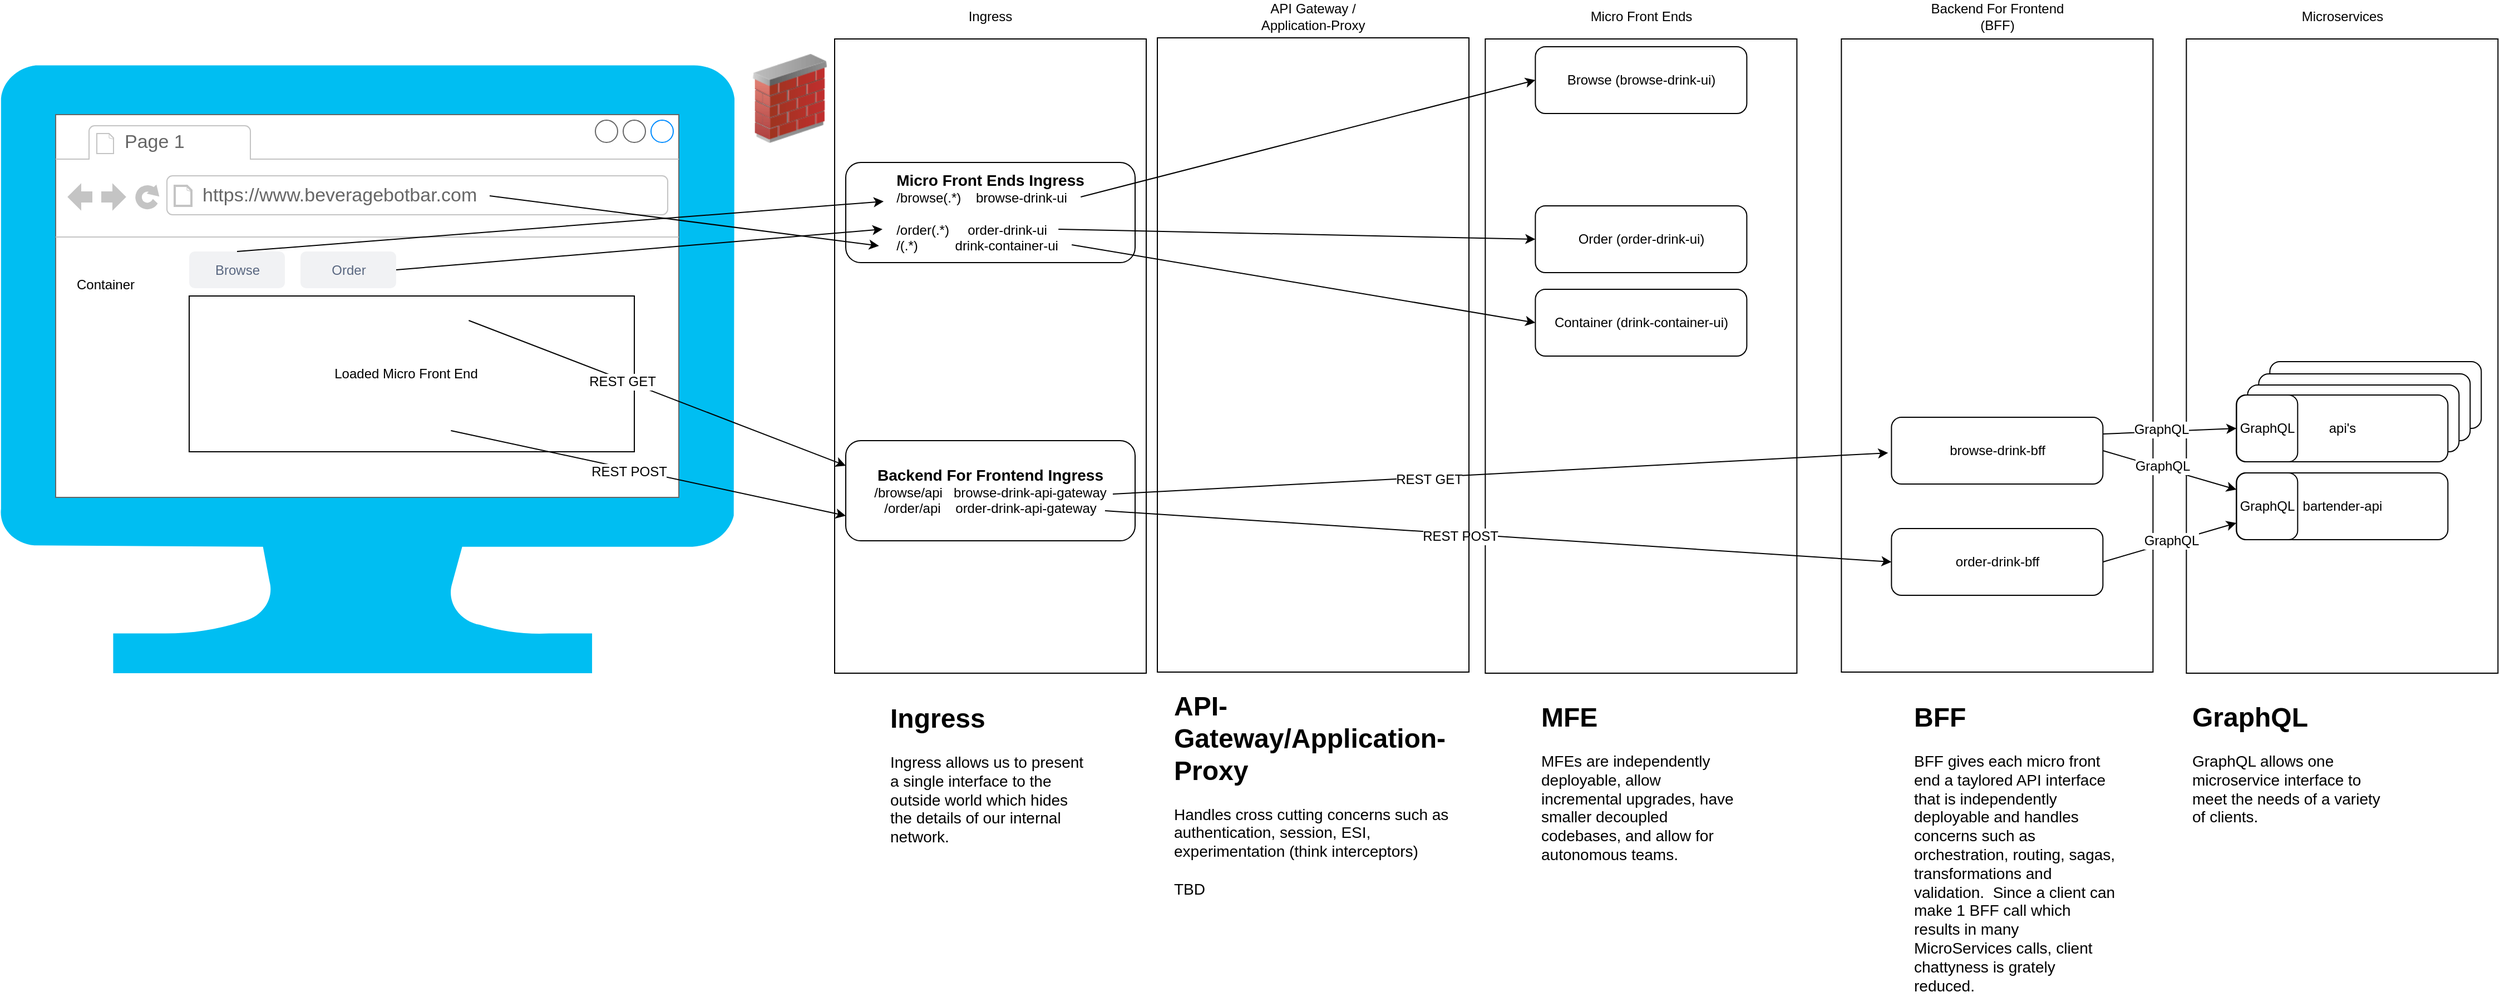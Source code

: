 <mxfile version="12.4.2" type="device" pages="1"><diagram id="H1EaQ-ePE6P2r9GaBpLr" name="Page-1"><mxGraphModel dx="4677" dy="1282" grid="1" gridSize="10" guides="1" tooltips="1" connect="1" arrows="1" fold="1" page="1" pageScale="1" pageWidth="850" pageHeight="1100" math="0" shadow="0"><root><mxCell id="0"/><mxCell id="1" parent="0"/><mxCell id="DGb2_udhmDX_GA_TcVbB-11" value="" style="rounded=1;whiteSpace=wrap;html=1;shadow=0;fillColor=#FFFFFF;" vertex="1" parent="1"><mxGeometry x="1169.68" y="340" width="190" height="60" as="geometry"/></mxCell><mxCell id="DGb2_udhmDX_GA_TcVbB-10" value="" style="rounded=1;whiteSpace=wrap;html=1;shadow=0;fillColor=#FFFFFF;" vertex="1" parent="1"><mxGeometry x="1159.68" y="351" width="190" height="60" as="geometry"/></mxCell><mxCell id="DGb2_udhmDX_GA_TcVbB-9" value="" style="rounded=1;whiteSpace=wrap;html=1;shadow=0;fillColor=#FFFFFF;" vertex="1" parent="1"><mxGeometry x="1149.68" y="361" width="190" height="60" as="geometry"/></mxCell><mxCell id="LHIeGZGg_YHj29VP-wb3-13" value="" style="verticalLabelPosition=bottom;html=1;verticalAlign=top;align=center;strokeColor=none;fillColor=#00BEF2;shape=mxgraph.azure.computer;pointerEvents=1;shadow=0;" parent="1" vertex="1"><mxGeometry x="-870" y="73" width="660" height="547" as="geometry"/></mxCell><mxCell id="LHIeGZGg_YHj29VP-wb3-23" value="" style="strokeWidth=1;shadow=0;dashed=0;align=center;html=1;shape=mxgraph.mockup.containers.browserWindow;rSize=0;fillColor=#ffffff;strokeColor=#666666;strokeColor2=#008cff;strokeColor3=#c4c4c4;mainText=,;recursiveResize=0;" parent="1" vertex="1"><mxGeometry x="-820" y="118" width="560" height="344" as="geometry"/></mxCell><mxCell id="LHIeGZGg_YHj29VP-wb3-24" value="Page 1" style="strokeWidth=1;shadow=0;dashed=0;align=center;html=1;shape=mxgraph.mockup.containers.anchor;fontSize=17;fontColor=#666666;align=left;" parent="LHIeGZGg_YHj29VP-wb3-23" vertex="1"><mxGeometry x="60" y="12" width="110" height="26" as="geometry"/></mxCell><mxCell id="LHIeGZGg_YHj29VP-wb3-25" value="https://www.beveragebotbar.com" style="strokeWidth=1;shadow=0;dashed=0;align=center;html=1;shape=mxgraph.mockup.containers.anchor;rSize=0;fontSize=17;fontColor=#666666;align=left;" parent="LHIeGZGg_YHj29VP-wb3-23" vertex="1"><mxGeometry x="130" y="60" width="250" height="26" as="geometry"/></mxCell><mxCell id="LHIeGZGg_YHj29VP-wb3-27" value="Browse" style="rounded=1;fillColor=#F1F2F4;strokeColor=none;html=1;fontColor=#596780;align=center;verticalAlign=middle;fontStyle=0;fontSize=12;shadow=0;" parent="LHIeGZGg_YHj29VP-wb3-23" vertex="1"><mxGeometry x="120" y="123" width="86" height="33" as="geometry"/></mxCell><mxCell id="LHIeGZGg_YHj29VP-wb3-32" value="Order" style="rounded=1;fillColor=#F1F2F4;strokeColor=none;html=1;fontColor=#596780;align=center;verticalAlign=middle;fontStyle=0;fontSize=12;shadow=0;" parent="LHIeGZGg_YHj29VP-wb3-23" vertex="1"><mxGeometry x="220" y="123" width="86" height="33" as="geometry"/></mxCell><mxCell id="H4Pc3spy8TgM7e2g0PSk-17" value="" style="endArrow=classic;html=1;entryX=0.115;entryY=0.833;entryDx=0;entryDy=0;entryPerimeter=0;" parent="LHIeGZGg_YHj29VP-wb3-23" target="H4Pc3spy8TgM7e2g0PSk-12" edge="1"><mxGeometry width="50" height="50" relative="1" as="geometry"><mxPoint x="390" y="73" as="sourcePoint"/><mxPoint x="440" y="23" as="targetPoint"/></mxGeometry></mxCell><mxCell id="H4Pc3spy8TgM7e2g0PSk-22" value="Container" style="text;html=1;strokeColor=none;fillColor=none;align=center;verticalAlign=middle;whiteSpace=wrap;rounded=0;" parent="LHIeGZGg_YHj29VP-wb3-23" vertex="1"><mxGeometry x="10" y="143" width="70" height="20" as="geometry"/></mxCell><mxCell id="LHIeGZGg_YHj29VP-wb3-1" value="" style="rounded=0;whiteSpace=wrap;html=1;shadow=0;fillColor=none;" parent="1" vertex="1"><mxGeometry x="464.68" y="50" width="280" height="570" as="geometry"/></mxCell><mxCell id="LHIeGZGg_YHj29VP-wb3-2" value="Micro Front Ends" style="text;html=1;strokeColor=none;fillColor=none;align=center;verticalAlign=middle;whiteSpace=wrap;rounded=0;shadow=0;" parent="1" vertex="1"><mxGeometry x="534.68" y="20" width="140" height="20" as="geometry"/></mxCell><mxCell id="LHIeGZGg_YHj29VP-wb3-3" value="Container (drink-container-ui)" style="rounded=1;whiteSpace=wrap;html=1;shadow=0;fillColor=none;" parent="1" vertex="1"><mxGeometry x="509.68" y="275" width="190" height="60" as="geometry"/></mxCell><mxCell id="LHIeGZGg_YHj29VP-wb3-4" value="Browse (browse-drink-ui)" style="rounded=1;whiteSpace=wrap;html=1;shadow=0;fillColor=none;" parent="1" vertex="1"><mxGeometry x="509.68" y="57" width="190" height="60" as="geometry"/></mxCell><mxCell id="LHIeGZGg_YHj29VP-wb3-5" value="Order (order-drink-ui)" style="rounded=1;whiteSpace=wrap;html=1;shadow=0;fillColor=none;" parent="1" vertex="1"><mxGeometry x="509.68" y="200" width="190" height="60" as="geometry"/></mxCell><mxCell id="LHIeGZGg_YHj29VP-wb3-6" value="" style="rounded=0;whiteSpace=wrap;html=1;shadow=0;fillColor=none;" parent="1" vertex="1"><mxGeometry x="784.68" y="50" width="280" height="569" as="geometry"/></mxCell><mxCell id="LHIeGZGg_YHj29VP-wb3-7" value="Backend For Frontend (BFF)" style="text;html=1;strokeColor=none;fillColor=none;align=center;verticalAlign=middle;whiteSpace=wrap;rounded=0;shadow=0;" parent="1" vertex="1"><mxGeometry x="854.68" y="20" width="140" height="20" as="geometry"/></mxCell><mxCell id="LHIeGZGg_YHj29VP-wb3-8" value="" style="rounded=0;whiteSpace=wrap;html=1;shadow=0;fillColor=none;" parent="1" vertex="1"><mxGeometry x="1094.68" y="50" width="280" height="570" as="geometry"/></mxCell><mxCell id="LHIeGZGg_YHj29VP-wb3-9" value="Microservices" style="text;html=1;strokeColor=none;fillColor=none;align=center;verticalAlign=middle;whiteSpace=wrap;rounded=0;shadow=0;" parent="1" vertex="1"><mxGeometry x="1164.68" y="20" width="140" height="20" as="geometry"/></mxCell><mxCell id="LHIeGZGg_YHj29VP-wb3-10" value="bartender-api" style="rounded=1;whiteSpace=wrap;html=1;shadow=0;fillColor=none;" parent="1" vertex="1"><mxGeometry x="1139.68" y="440" width="190" height="60" as="geometry"/></mxCell><mxCell id="LHIeGZGg_YHj29VP-wb3-11" value="browse-drink-bff" style="rounded=1;whiteSpace=wrap;html=1;shadow=0;fillColor=none;" parent="1" vertex="1"><mxGeometry x="829.68" y="390" width="190" height="60" as="geometry"/></mxCell><mxCell id="LHIeGZGg_YHj29VP-wb3-12" value="order-drink-bff" style="rounded=1;whiteSpace=wrap;html=1;shadow=0;fillColor=none;" parent="1" vertex="1"><mxGeometry x="829.68" y="490" width="190" height="60" as="geometry"/></mxCell><mxCell id="LHIeGZGg_YHj29VP-wb3-17" value="" style="rounded=0;whiteSpace=wrap;html=1;shadow=0;fillColor=none;" parent="1" vertex="1"><mxGeometry x="-700" y="281" width="400" height="140" as="geometry"/></mxCell><mxCell id="LHIeGZGg_YHj29VP-wb3-43" value="" style="image;html=1;labelBackgroundColor=#ffffff;image=img/lib/clip_art/networking/Firewall_02_128x128.png;shadow=0;fillColor=none;" parent="1" vertex="1"><mxGeometry x="-200" y="63.5" width="80" height="80" as="geometry"/></mxCell><mxCell id="H4Pc3spy8TgM7e2g0PSk-1" value="" style="rounded=0;whiteSpace=wrap;html=1;shadow=0;fillColor=none;" parent="1" vertex="1"><mxGeometry x="-120" y="50" width="280" height="570" as="geometry"/></mxCell><mxCell id="H4Pc3spy8TgM7e2g0PSk-2" value="Ingress" style="text;html=1;strokeColor=none;fillColor=none;align=center;verticalAlign=middle;whiteSpace=wrap;rounded=0;shadow=0;" parent="1" vertex="1"><mxGeometry x="-50" y="20" width="140" height="20" as="geometry"/></mxCell><mxCell id="H4Pc3spy8TgM7e2g0PSk-12" value="&lt;font style=&quot;font-size: 14px&quot;&gt;&lt;b&gt;Micro Front Ends Ingress&lt;br&gt;&lt;/b&gt;&lt;/font&gt;&lt;div style=&quot;text-align: left&quot;&gt;/browse(.*)&amp;nbsp; &amp;nbsp; browse-drink-ui&lt;/div&gt;&lt;div style=&quot;text-align: left&quot;&gt;&lt;br&gt;&lt;/div&gt;&lt;div style=&quot;text-align: left&quot;&gt;/order(.*)&amp;nbsp; &amp;nbsp; &amp;nbsp;order-drink-ui&lt;/div&gt;&lt;div style=&quot;text-align: left&quot;&gt;/(.*)&amp;nbsp; &amp;nbsp; &amp;nbsp; &amp;nbsp; &amp;nbsp; drink-container-ui&lt;/div&gt;" style="rounded=1;whiteSpace=wrap;html=1;shadow=0;fillColor=none;" parent="1" vertex="1"><mxGeometry x="-110" y="161" width="260" height="90" as="geometry"/></mxCell><mxCell id="H4Pc3spy8TgM7e2g0PSk-15" value="&lt;font style=&quot;font-size: 14px&quot;&gt;&lt;b&gt;Backend For Frontend Ingress&lt;/b&gt;&lt;/font&gt;&lt;br&gt;&lt;div style=&quot;text-align: left&quot;&gt;&lt;div style=&quot;text-align: center&quot;&gt;/browse/api&amp;nbsp; &amp;nbsp;browse-drink-api-gateway&lt;/div&gt;&lt;div style=&quot;text-align: center&quot;&gt;/order/api&amp;nbsp; &amp;nbsp; order-drink-api-gateway&lt;/div&gt;&lt;/div&gt;" style="rounded=1;whiteSpace=wrap;html=1;shadow=0;fillColor=none;" parent="1" vertex="1"><mxGeometry x="-110" y="411" width="260" height="90" as="geometry"/></mxCell><mxCell id="H4Pc3spy8TgM7e2g0PSk-18" value="" style="endArrow=classic;html=1;entryX=0.131;entryY=0.389;entryDx=0;entryDy=0;entryPerimeter=0;exitX=0.5;exitY=0;exitDx=0;exitDy=0;" parent="1" source="LHIeGZGg_YHj29VP-wb3-27" target="H4Pc3spy8TgM7e2g0PSk-12" edge="1"><mxGeometry width="50" height="50" relative="1" as="geometry"><mxPoint x="-420" y="201" as="sourcePoint"/><mxPoint x="-70.1" y="245.97" as="targetPoint"/></mxGeometry></mxCell><mxCell id="H4Pc3spy8TgM7e2g0PSk-19" value="" style="endArrow=classic;html=1;entryX=0.127;entryY=0.667;entryDx=0;entryDy=0;entryPerimeter=0;exitX=1;exitY=0.5;exitDx=0;exitDy=0;" parent="1" source="LHIeGZGg_YHj29VP-wb3-32" target="H4Pc3spy8TgM7e2g0PSk-12" edge="1"><mxGeometry width="50" height="50" relative="1" as="geometry"><mxPoint x="-647" y="251" as="sourcePoint"/><mxPoint x="-65.94" y="206.01" as="targetPoint"/></mxGeometry></mxCell><mxCell id="H4Pc3spy8TgM7e2g0PSk-23" value="Loaded Micro Front End" style="text;html=1;strokeColor=none;fillColor=none;align=center;verticalAlign=middle;whiteSpace=wrap;rounded=0;" parent="1" vertex="1"><mxGeometry x="-580" y="336" width="150" height="30" as="geometry"/></mxCell><mxCell id="H4Pc3spy8TgM7e2g0PSk-25" value="GraphQL" style="rounded=1;whiteSpace=wrap;html=1;shadow=0;fillColor=none;" parent="1" vertex="1"><mxGeometry x="1139.68" y="440" width="55" height="60" as="geometry"/></mxCell><mxCell id="H4Pc3spy8TgM7e2g0PSk-26" value="" style="endArrow=classic;html=1;exitX=0.923;exitY=0.533;exitDx=0;exitDy=0;exitPerimeter=0;entryX=-0.016;entryY=0.533;entryDx=0;entryDy=0;entryPerimeter=0;" parent="1" source="H4Pc3spy8TgM7e2g0PSk-15" target="LHIeGZGg_YHj29VP-wb3-11" edge="1"><mxGeometry width="50" height="50" relative="1" as="geometry"><mxPoint x="520" y="800" as="sourcePoint"/><mxPoint x="570" y="750" as="targetPoint"/></mxGeometry></mxCell><mxCell id="H4Pc3spy8TgM7e2g0PSk-28" value="REST GET" style="text;html=1;align=center;verticalAlign=middle;resizable=0;points=[];;labelBackgroundColor=#ffffff;" parent="H4Pc3spy8TgM7e2g0PSk-26" vertex="1" connectable="0"><mxGeometry x="-0.186" y="-2" relative="1" as="geometry"><mxPoint as="offset"/></mxGeometry></mxCell><mxCell id="H4Pc3spy8TgM7e2g0PSk-27" value="" style="endArrow=classic;html=1;exitX=0.896;exitY=0.7;exitDx=0;exitDy=0;exitPerimeter=0;entryX=0;entryY=0.5;entryDx=0;entryDy=0;" parent="1" source="H4Pc3spy8TgM7e2g0PSk-15" target="LHIeGZGg_YHj29VP-wb3-12" edge="1"><mxGeometry width="50" height="50" relative="1" as="geometry"><mxPoint x="319.98" y="467.97" as="sourcePoint"/><mxPoint x="761.96" y="431.98" as="targetPoint"/></mxGeometry></mxCell><mxCell id="H4Pc3spy8TgM7e2g0PSk-29" value="REST POST" style="text;html=1;align=center;verticalAlign=middle;resizable=0;points=[];;labelBackgroundColor=#ffffff;" parent="H4Pc3spy8TgM7e2g0PSk-27" vertex="1" connectable="0"><mxGeometry x="-0.096" y="-2" relative="1" as="geometry"><mxPoint as="offset"/></mxGeometry></mxCell><mxCell id="H4Pc3spy8TgM7e2g0PSk-31" value="" style="endArrow=classic;html=1;entryX=0;entryY=0.25;entryDx=0;entryDy=0;exitX=1;exitY=0.5;exitDx=0;exitDy=0;" parent="1" source="LHIeGZGg_YHj29VP-wb3-11" target="H4Pc3spy8TgM7e2g0PSk-25" edge="1"><mxGeometry width="50" height="50" relative="1" as="geometry"><mxPoint x="937.66" y="726.47" as="sourcePoint"/><mxPoint x="1374.68" y="690" as="targetPoint"/></mxGeometry></mxCell><mxCell id="H4Pc3spy8TgM7e2g0PSk-33" value="GraphQL" style="text;html=1;align=center;verticalAlign=middle;resizable=0;points=[];;labelBackgroundColor=#ffffff;" parent="H4Pc3spy8TgM7e2g0PSk-31" vertex="1" connectable="0"><mxGeometry x="-0.128" y="2" relative="1" as="geometry"><mxPoint as="offset"/></mxGeometry></mxCell><mxCell id="H4Pc3spy8TgM7e2g0PSk-32" value="" style="endArrow=classic;html=1;entryX=0;entryY=0.75;entryDx=0;entryDy=0;exitX=1;exitY=0.5;exitDx=0;exitDy=0;" parent="1" source="LHIeGZGg_YHj29VP-wb3-12" target="H4Pc3spy8TgM7e2g0PSk-25" edge="1"><mxGeometry width="50" height="50" relative="1" as="geometry"><mxPoint x="1029.68" y="430" as="sourcePoint"/><mxPoint x="1149.68" y="465" as="targetPoint"/></mxGeometry></mxCell><mxCell id="H4Pc3spy8TgM7e2g0PSk-34" value="GraphQL" style="text;html=1;align=center;verticalAlign=middle;resizable=0;points=[];;labelBackgroundColor=#ffffff;" parent="H4Pc3spy8TgM7e2g0PSk-32" vertex="1" connectable="0"><mxGeometry x="0.022" y="1" relative="1" as="geometry"><mxPoint as="offset"/></mxGeometry></mxCell><mxCell id="H4Pc3spy8TgM7e2g0PSk-35" value="" style="endArrow=classic;html=1;exitX=0.628;exitY=0.157;exitDx=0;exitDy=0;exitPerimeter=0;entryX=0;entryY=0.25;entryDx=0;entryDy=0;" parent="1" source="LHIeGZGg_YHj29VP-wb3-17" target="H4Pc3spy8TgM7e2g0PSk-15" edge="1"><mxGeometry width="50" height="50" relative="1" as="geometry"><mxPoint x="-400" y="346.99" as="sourcePoint"/><mxPoint x="41.98" y="311" as="targetPoint"/></mxGeometry></mxCell><mxCell id="H4Pc3spy8TgM7e2g0PSk-36" value="REST GET" style="text;html=1;align=center;verticalAlign=middle;resizable=0;points=[];;labelBackgroundColor=#ffffff;" parent="H4Pc3spy8TgM7e2g0PSk-35" vertex="1" connectable="0"><mxGeometry x="-0.186" y="-2" relative="1" as="geometry"><mxPoint as="offset"/></mxGeometry></mxCell><mxCell id="H4Pc3spy8TgM7e2g0PSk-37" value="" style="endArrow=classic;html=1;exitX=0.588;exitY=0.864;exitDx=0;exitDy=0;exitPerimeter=0;entryX=0;entryY=0.75;entryDx=0;entryDy=0;" parent="1" source="LHIeGZGg_YHj29VP-wb3-17" target="H4Pc3spy8TgM7e2g0PSk-15" edge="1"><mxGeometry width="50" height="50" relative="1" as="geometry"><mxPoint x="-440" y="391" as="sourcePoint"/><mxPoint x="12.04" y="438" as="targetPoint"/></mxGeometry></mxCell><mxCell id="H4Pc3spy8TgM7e2g0PSk-38" value="REST POST" style="text;html=1;align=center;verticalAlign=middle;resizable=0;points=[];;labelBackgroundColor=#ffffff;" parent="H4Pc3spy8TgM7e2g0PSk-37" vertex="1" connectable="0"><mxGeometry x="-0.096" y="-2" relative="1" as="geometry"><mxPoint as="offset"/></mxGeometry></mxCell><mxCell id="H4Pc3spy8TgM7e2g0PSk-40" value="&lt;h1&gt;GraphQL&lt;/h1&gt;&lt;p&gt;&lt;font style=&quot;font-size: 14px&quot;&gt;GraphQL allows one microservice interface to meet the needs of a variety of clients.&lt;/font&gt;&lt;/p&gt;" style="text;html=1;strokeColor=none;fillColor=none;spacing=5;spacingTop=-20;whiteSpace=wrap;overflow=hidden;rounded=0;" parent="1" vertex="1"><mxGeometry x="1094.68" y="640" width="190" height="130" as="geometry"/></mxCell><mxCell id="H4Pc3spy8TgM7e2g0PSk-41" value="&lt;h1&gt;BFF&lt;/h1&gt;&lt;p&gt;&lt;font style=&quot;font-size: 14px&quot;&gt;BFF gives each micro front end a taylored API interface that is independently deployable and handles concerns such as orchestration, routing, sagas, transformations and validation.&amp;nbsp; Since a client can make 1 BFF call which results in many MicroServices calls, client chattyness is grately reduced.&lt;/font&gt;&lt;/p&gt;" style="text;html=1;strokeColor=none;fillColor=none;spacing=5;spacingTop=-20;whiteSpace=wrap;overflow=hidden;rounded=0;" parent="1" vertex="1"><mxGeometry x="844.68" y="640" width="190" height="270" as="geometry"/></mxCell><mxCell id="H4Pc3spy8TgM7e2g0PSk-47" value="&lt;h1&gt;MFE&lt;/h1&gt;&lt;p&gt;&lt;font style=&quot;font-size: 14px&quot;&gt;MFEs are independently deployable, allow incremental upgrades, have smaller decoupled codebases, and allow for autonomous teams.&lt;/font&gt;&lt;/p&gt;" style="text;html=1;strokeColor=none;fillColor=none;spacing=5;spacingTop=-20;whiteSpace=wrap;overflow=hidden;rounded=0;" parent="1" vertex="1"><mxGeometry x="509.68" y="640" width="190" height="160" as="geometry"/></mxCell><mxCell id="H4Pc3spy8TgM7e2g0PSk-48" value="&lt;h1&gt;Ingress&lt;/h1&gt;&lt;p&gt;&lt;/p&gt;&lt;font style=&quot;font-size: 14px&quot;&gt;Ingress allows us to present a single interface to the outside world which hides the details of our internal network.&lt;/font&gt;" style="text;html=1;strokeColor=none;fillColor=none;spacing=5;spacingTop=-20;whiteSpace=wrap;overflow=hidden;rounded=0;" parent="1" vertex="1"><mxGeometry x="-75" y="641" width="190" height="140" as="geometry"/></mxCell><mxCell id="H4Pc3spy8TgM7e2g0PSk-49" value="" style="endArrow=classic;html=1;entryX=0;entryY=0.5;entryDx=0;entryDy=0;exitX=0.781;exitY=0.822;exitDx=0;exitDy=0;exitPerimeter=0;" parent="1" source="H4Pc3spy8TgM7e2g0PSk-12" target="LHIeGZGg_YHj29VP-wb3-3" edge="1"><mxGeometry width="50" height="50" relative="1" as="geometry"><mxPoint x="280" y="190" as="sourcePoint"/><mxPoint x="861.06" y="145.01" as="targetPoint"/></mxGeometry></mxCell><mxCell id="H4Pc3spy8TgM7e2g0PSk-51" value="" style="endArrow=classic;html=1;entryX=0;entryY=0.5;entryDx=0;entryDy=0;exitX=0.812;exitY=0.344;exitDx=0;exitDy=0;exitPerimeter=0;" parent="1" source="H4Pc3spy8TgM7e2g0PSk-12" target="LHIeGZGg_YHj29VP-wb3-4" edge="1"><mxGeometry width="50" height="50" relative="1" as="geometry"><mxPoint x="290" y="200" as="sourcePoint"/><mxPoint x="445" y="97" as="targetPoint"/></mxGeometry></mxCell><mxCell id="H4Pc3spy8TgM7e2g0PSk-52" value="" style="endArrow=classic;html=1;entryX=0;entryY=0.5;entryDx=0;entryDy=0;exitX=0.735;exitY=0.667;exitDx=0;exitDy=0;exitPerimeter=0;" parent="1" source="H4Pc3spy8TgM7e2g0PSk-12" target="LHIeGZGg_YHj29VP-wb3-5" edge="1"><mxGeometry width="50" height="50" relative="1" as="geometry"><mxPoint x="283.06" y="243.98" as="sourcePoint"/><mxPoint x="445" y="315" as="targetPoint"/></mxGeometry></mxCell><mxCell id="DGb2_udhmDX_GA_TcVbB-1" value="&lt;h1&gt;API-Gateway/Application-Proxy&lt;/h1&gt;&lt;p&gt;&lt;/p&gt;&lt;span style=&quot;font-size: 14px&quot;&gt;Handles cross cutting concerns such as authentication, session, ESI, experimentation (think interceptors)&lt;br&gt;&lt;br&gt;TBD&lt;br&gt;&lt;/span&gt;" style="text;html=1;strokeColor=none;fillColor=none;spacing=5;spacingTop=-20;whiteSpace=wrap;overflow=hidden;rounded=0;" vertex="1" parent="1"><mxGeometry x="180" y="630" width="260" height="210" as="geometry"/></mxCell><mxCell id="DGb2_udhmDX_GA_TcVbB-4" value="" style="rounded=0;whiteSpace=wrap;html=1;shadow=0;fillColor=none;" vertex="1" parent="1"><mxGeometry x="170.0" y="49" width="280" height="570" as="geometry"/></mxCell><mxCell id="DGb2_udhmDX_GA_TcVbB-5" value="API Gateway / Application-Proxy" style="text;html=1;strokeColor=none;fillColor=none;align=center;verticalAlign=middle;whiteSpace=wrap;rounded=0;shadow=0;" vertex="1" parent="1"><mxGeometry x="240" y="20" width="140" height="20" as="geometry"/></mxCell><mxCell id="DGb2_udhmDX_GA_TcVbB-7" value="api's" style="rounded=1;whiteSpace=wrap;html=1;shadow=0;fillColor=#FFFFFF;" vertex="1" parent="1"><mxGeometry x="1139.68" y="370" width="190" height="60" as="geometry"/></mxCell><mxCell id="DGb2_udhmDX_GA_TcVbB-8" value="GraphQL" style="rounded=1;whiteSpace=wrap;html=1;shadow=0;fillColor=none;" vertex="1" parent="1"><mxGeometry x="1139.68" y="370" width="55" height="60" as="geometry"/></mxCell><mxCell id="DGb2_udhmDX_GA_TcVbB-12" value="" style="endArrow=classic;html=1;entryX=0;entryY=0.5;entryDx=0;entryDy=0;exitX=1;exitY=0.25;exitDx=0;exitDy=0;" edge="1" parent="1" source="LHIeGZGg_YHj29VP-wb3-11" target="DGb2_udhmDX_GA_TcVbB-8"><mxGeometry width="50" height="50" relative="1" as="geometry"><mxPoint x="1029.68" y="430" as="sourcePoint"/><mxPoint x="1149.68" y="465" as="targetPoint"/></mxGeometry></mxCell><mxCell id="DGb2_udhmDX_GA_TcVbB-13" value="GraphQL" style="text;html=1;align=center;verticalAlign=middle;resizable=0;points=[];;labelBackgroundColor=#ffffff;" vertex="1" connectable="0" parent="DGb2_udhmDX_GA_TcVbB-12"><mxGeometry x="-0.128" y="2" relative="1" as="geometry"><mxPoint as="offset"/></mxGeometry></mxCell></root></mxGraphModel></diagram></mxfile>